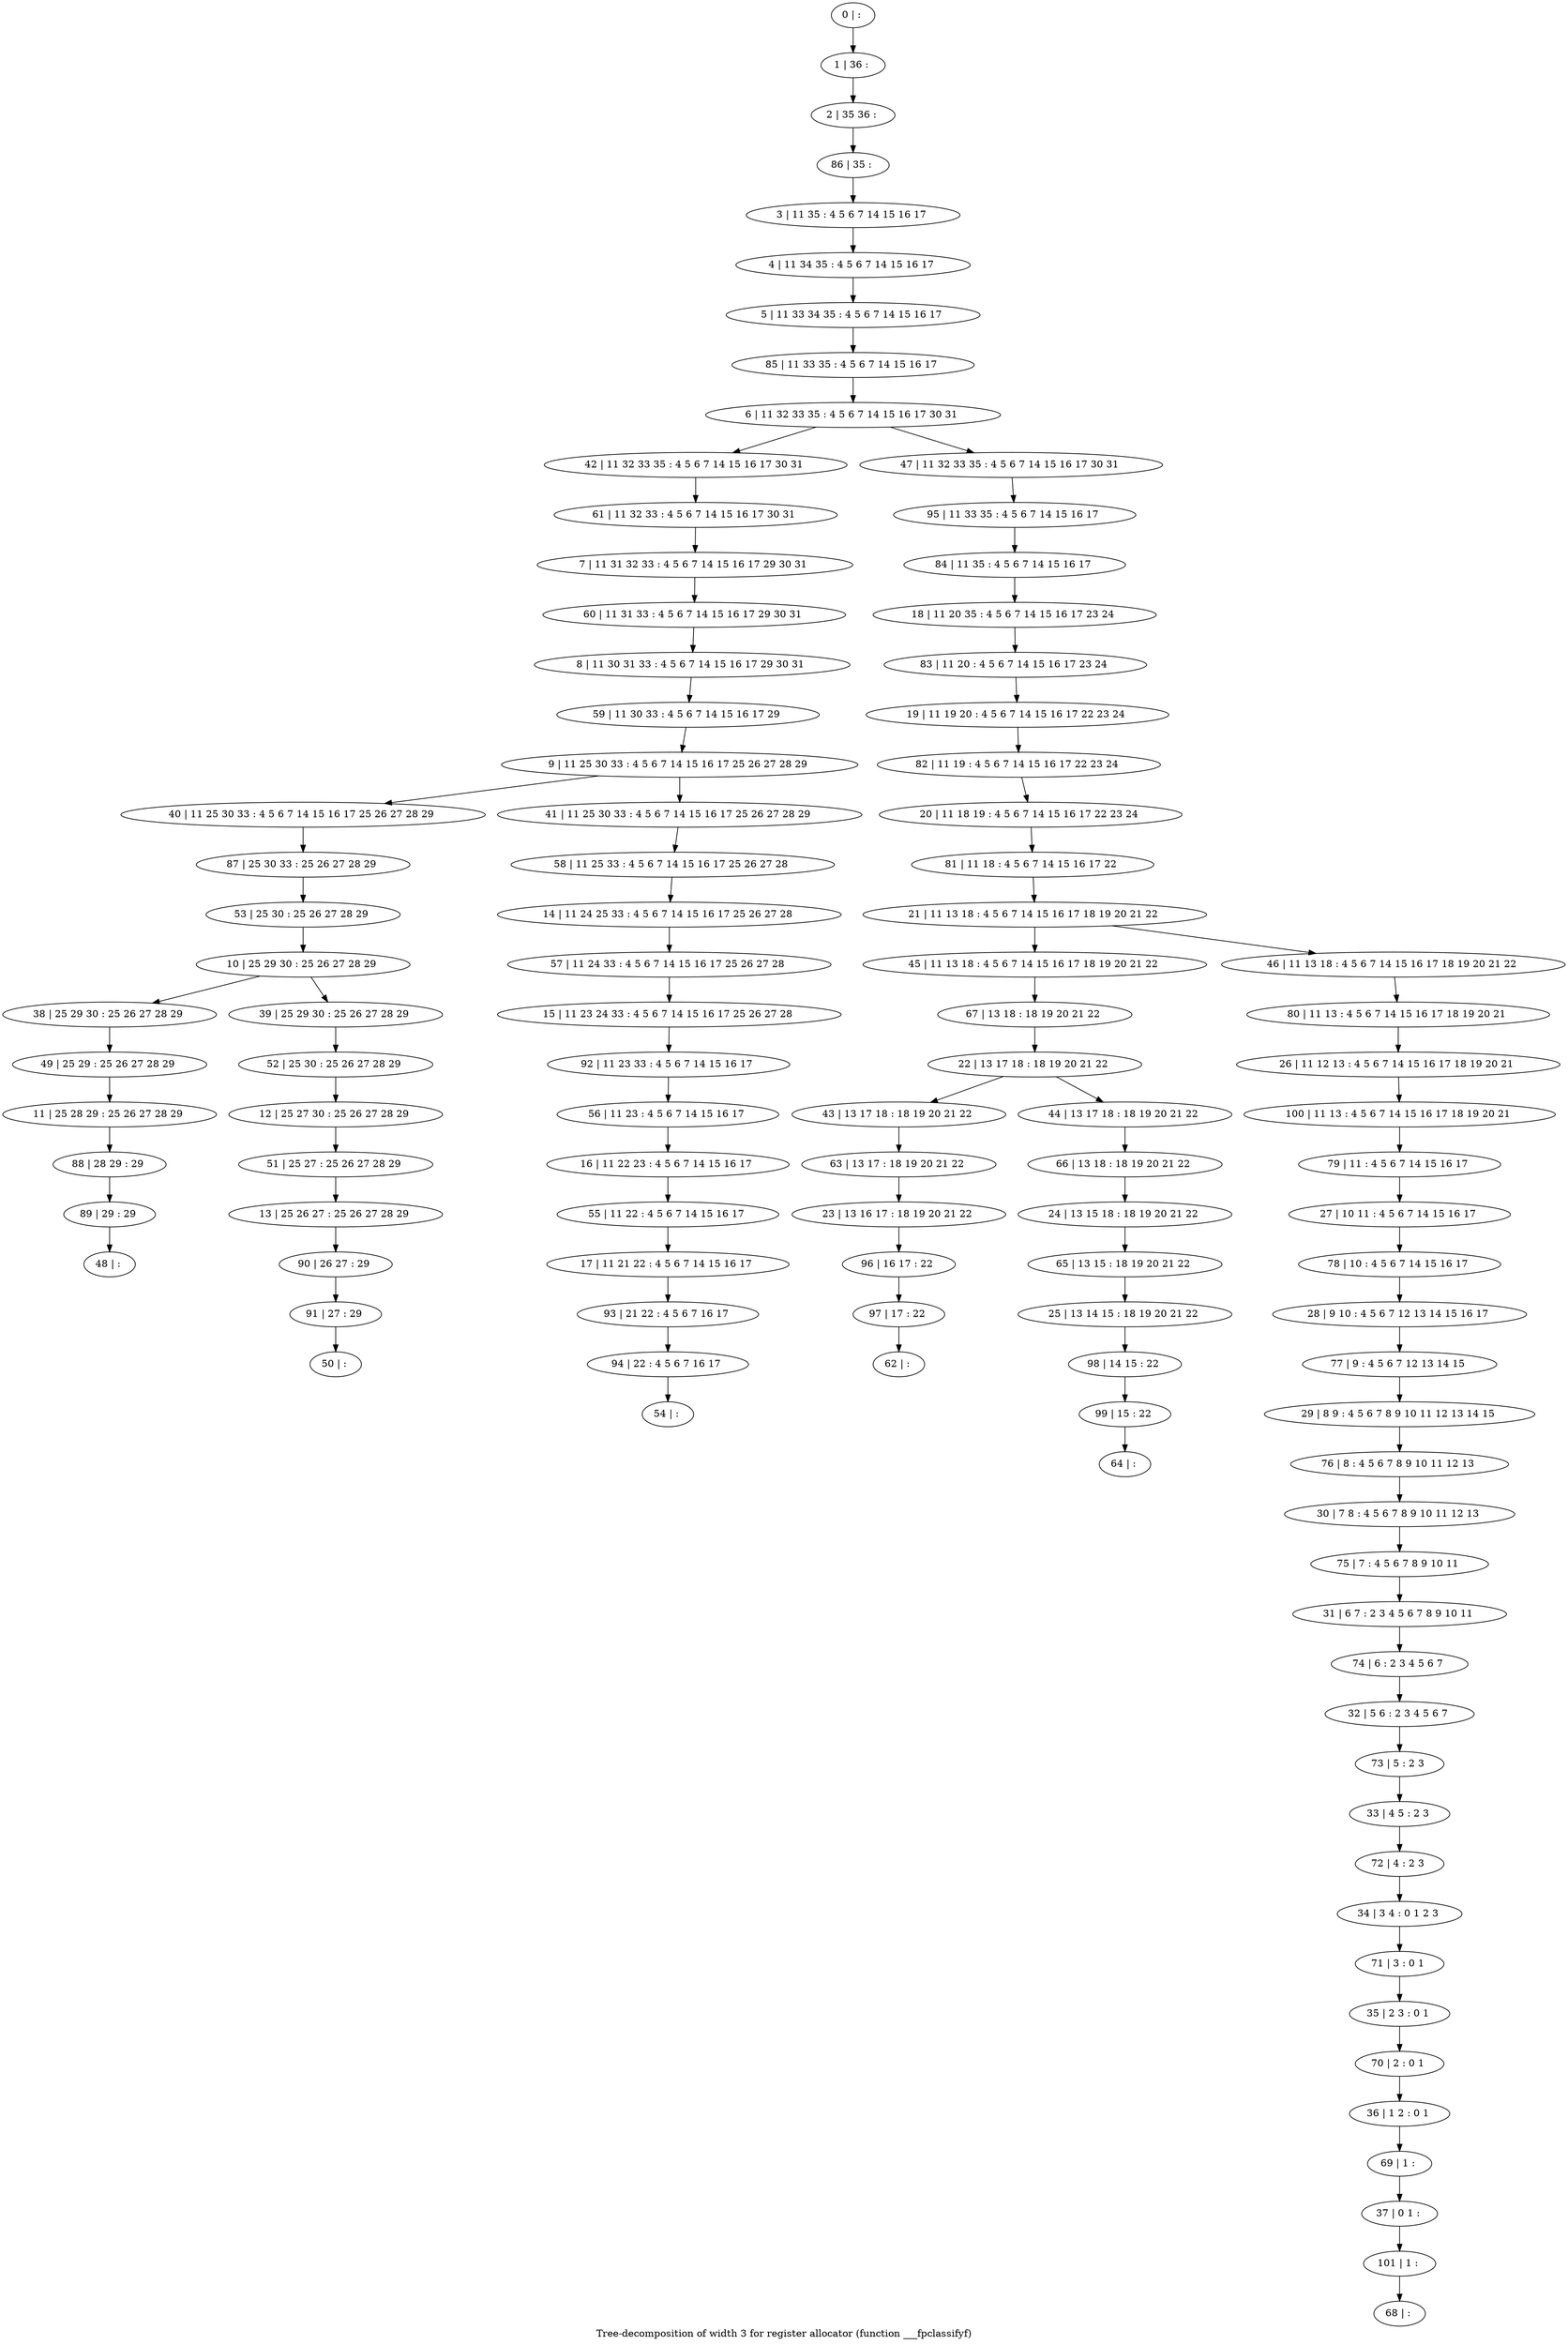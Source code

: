 digraph G {
graph [label="Tree-decomposition of width 3 for register allocator (function ___fpclassifyf)"]
0[label="0 | : "];
1[label="1 | 36 : "];
2[label="2 | 35 36 : "];
3[label="3 | 11 35 : 4 5 6 7 14 15 16 17 "];
4[label="4 | 11 34 35 : 4 5 6 7 14 15 16 17 "];
5[label="5 | 11 33 34 35 : 4 5 6 7 14 15 16 17 "];
6[label="6 | 11 32 33 35 : 4 5 6 7 14 15 16 17 30 31 "];
7[label="7 | 11 31 32 33 : 4 5 6 7 14 15 16 17 29 30 31 "];
8[label="8 | 11 30 31 33 : 4 5 6 7 14 15 16 17 29 30 31 "];
9[label="9 | 11 25 30 33 : 4 5 6 7 14 15 16 17 25 26 27 28 29 "];
10[label="10 | 25 29 30 : 25 26 27 28 29 "];
11[label="11 | 25 28 29 : 25 26 27 28 29 "];
12[label="12 | 25 27 30 : 25 26 27 28 29 "];
13[label="13 | 25 26 27 : 25 26 27 28 29 "];
14[label="14 | 11 24 25 33 : 4 5 6 7 14 15 16 17 25 26 27 28 "];
15[label="15 | 11 23 24 33 : 4 5 6 7 14 15 16 17 25 26 27 28 "];
16[label="16 | 11 22 23 : 4 5 6 7 14 15 16 17 "];
17[label="17 | 11 21 22 : 4 5 6 7 14 15 16 17 "];
18[label="18 | 11 20 35 : 4 5 6 7 14 15 16 17 23 24 "];
19[label="19 | 11 19 20 : 4 5 6 7 14 15 16 17 22 23 24 "];
20[label="20 | 11 18 19 : 4 5 6 7 14 15 16 17 22 23 24 "];
21[label="21 | 11 13 18 : 4 5 6 7 14 15 16 17 18 19 20 21 22 "];
22[label="22 | 13 17 18 : 18 19 20 21 22 "];
23[label="23 | 13 16 17 : 18 19 20 21 22 "];
24[label="24 | 13 15 18 : 18 19 20 21 22 "];
25[label="25 | 13 14 15 : 18 19 20 21 22 "];
26[label="26 | 11 12 13 : 4 5 6 7 14 15 16 17 18 19 20 21 "];
27[label="27 | 10 11 : 4 5 6 7 14 15 16 17 "];
28[label="28 | 9 10 : 4 5 6 7 12 13 14 15 16 17 "];
29[label="29 | 8 9 : 4 5 6 7 8 9 10 11 12 13 14 15 "];
30[label="30 | 7 8 : 4 5 6 7 8 9 10 11 12 13 "];
31[label="31 | 6 7 : 2 3 4 5 6 7 8 9 10 11 "];
32[label="32 | 5 6 : 2 3 4 5 6 7 "];
33[label="33 | 4 5 : 2 3 "];
34[label="34 | 3 4 : 0 1 2 3 "];
35[label="35 | 2 3 : 0 1 "];
36[label="36 | 1 2 : 0 1 "];
37[label="37 | 0 1 : "];
38[label="38 | 25 29 30 : 25 26 27 28 29 "];
39[label="39 | 25 29 30 : 25 26 27 28 29 "];
40[label="40 | 11 25 30 33 : 4 5 6 7 14 15 16 17 25 26 27 28 29 "];
41[label="41 | 11 25 30 33 : 4 5 6 7 14 15 16 17 25 26 27 28 29 "];
42[label="42 | 11 32 33 35 : 4 5 6 7 14 15 16 17 30 31 "];
43[label="43 | 13 17 18 : 18 19 20 21 22 "];
44[label="44 | 13 17 18 : 18 19 20 21 22 "];
45[label="45 | 11 13 18 : 4 5 6 7 14 15 16 17 18 19 20 21 22 "];
46[label="46 | 11 13 18 : 4 5 6 7 14 15 16 17 18 19 20 21 22 "];
47[label="47 | 11 32 33 35 : 4 5 6 7 14 15 16 17 30 31 "];
48[label="48 | : "];
49[label="49 | 25 29 : 25 26 27 28 29 "];
50[label="50 | : "];
51[label="51 | 25 27 : 25 26 27 28 29 "];
52[label="52 | 25 30 : 25 26 27 28 29 "];
53[label="53 | 25 30 : 25 26 27 28 29 "];
54[label="54 | : "];
55[label="55 | 11 22 : 4 5 6 7 14 15 16 17 "];
56[label="56 | 11 23 : 4 5 6 7 14 15 16 17 "];
57[label="57 | 11 24 33 : 4 5 6 7 14 15 16 17 25 26 27 28 "];
58[label="58 | 11 25 33 : 4 5 6 7 14 15 16 17 25 26 27 28 "];
59[label="59 | 11 30 33 : 4 5 6 7 14 15 16 17 29 "];
60[label="60 | 11 31 33 : 4 5 6 7 14 15 16 17 29 30 31 "];
61[label="61 | 11 32 33 : 4 5 6 7 14 15 16 17 30 31 "];
62[label="62 | : "];
63[label="63 | 13 17 : 18 19 20 21 22 "];
64[label="64 | : "];
65[label="65 | 13 15 : 18 19 20 21 22 "];
66[label="66 | 13 18 : 18 19 20 21 22 "];
67[label="67 | 13 18 : 18 19 20 21 22 "];
68[label="68 | : "];
69[label="69 | 1 : "];
70[label="70 | 2 : 0 1 "];
71[label="71 | 3 : 0 1 "];
72[label="72 | 4 : 2 3 "];
73[label="73 | 5 : 2 3 "];
74[label="74 | 6 : 2 3 4 5 6 7 "];
75[label="75 | 7 : 4 5 6 7 8 9 10 11 "];
76[label="76 | 8 : 4 5 6 7 8 9 10 11 12 13 "];
77[label="77 | 9 : 4 5 6 7 12 13 14 15 "];
78[label="78 | 10 : 4 5 6 7 14 15 16 17 "];
79[label="79 | 11 : 4 5 6 7 14 15 16 17 "];
80[label="80 | 11 13 : 4 5 6 7 14 15 16 17 18 19 20 21 "];
81[label="81 | 11 18 : 4 5 6 7 14 15 16 17 22 "];
82[label="82 | 11 19 : 4 5 6 7 14 15 16 17 22 23 24 "];
83[label="83 | 11 20 : 4 5 6 7 14 15 16 17 23 24 "];
84[label="84 | 11 35 : 4 5 6 7 14 15 16 17 "];
85[label="85 | 11 33 35 : 4 5 6 7 14 15 16 17 "];
86[label="86 | 35 : "];
87[label="87 | 25 30 33 : 25 26 27 28 29 "];
88[label="88 | 28 29 : 29 "];
89[label="89 | 29 : 29 "];
90[label="90 | 26 27 : 29 "];
91[label="91 | 27 : 29 "];
92[label="92 | 11 23 33 : 4 5 6 7 14 15 16 17 "];
93[label="93 | 21 22 : 4 5 6 7 16 17 "];
94[label="94 | 22 : 4 5 6 7 16 17 "];
95[label="95 | 11 33 35 : 4 5 6 7 14 15 16 17 "];
96[label="96 | 16 17 : 22 "];
97[label="97 | 17 : 22 "];
98[label="98 | 14 15 : 22 "];
99[label="99 | 15 : 22 "];
100[label="100 | 11 13 : 4 5 6 7 14 15 16 17 18 19 20 21 "];
101[label="101 | 1 : "];
0->1 ;
1->2 ;
3->4 ;
4->5 ;
10->38 ;
10->39 ;
9->40 ;
9->41 ;
6->42 ;
22->43 ;
22->44 ;
21->45 ;
21->46 ;
6->47 ;
49->11 ;
38->49 ;
51->13 ;
12->51 ;
52->12 ;
39->52 ;
53->10 ;
55->17 ;
16->55 ;
56->16 ;
57->15 ;
14->57 ;
58->14 ;
41->58 ;
59->9 ;
8->59 ;
60->8 ;
7->60 ;
61->7 ;
42->61 ;
63->23 ;
43->63 ;
65->25 ;
24->65 ;
66->24 ;
44->66 ;
67->22 ;
45->67 ;
69->37 ;
36->69 ;
70->36 ;
35->70 ;
71->35 ;
34->71 ;
72->34 ;
33->72 ;
73->33 ;
32->73 ;
74->32 ;
31->74 ;
75->31 ;
30->75 ;
76->30 ;
29->76 ;
77->29 ;
28->77 ;
78->28 ;
27->78 ;
79->27 ;
80->26 ;
46->80 ;
81->21 ;
20->81 ;
82->20 ;
19->82 ;
83->19 ;
18->83 ;
84->18 ;
85->6 ;
5->85 ;
86->3 ;
2->86 ;
87->53 ;
40->87 ;
11->88 ;
89->48 ;
88->89 ;
13->90 ;
91->50 ;
90->91 ;
92->56 ;
15->92 ;
17->93 ;
94->54 ;
93->94 ;
95->84 ;
47->95 ;
23->96 ;
97->62 ;
96->97 ;
25->98 ;
99->64 ;
98->99 ;
100->79 ;
26->100 ;
101->68 ;
37->101 ;
}
